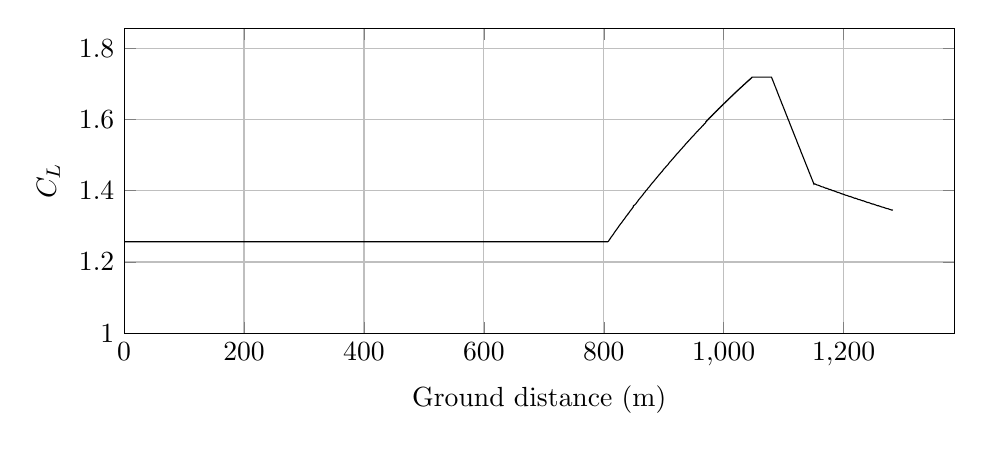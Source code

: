 %CL_vs_GroundDistance
\begin{tikzpicture}

\begin{axis}[
width=\textwidth,
height=0.45\textwidth,
scaled ticks=false, tick label style={/pgf/number format/fixed},
xmin=0.0,
xmax=1384.535,
xlabel={Ground distance (m)},
xmajorgrids,
ymin=1.0,
ymax=1.856,
ylabel={$C_L$ },
ymajorgrids,
legend style={at={(1.03,0.5)},anchor=west,draw=black,fill=white,legend cell align=left}
]

\addplot [
color=black,
solid
]
table[row sep=crcr]{
1.36E-8	1.257\\
3.027E-7	1.257\\
2.959E-6	1.257\\
1.539E-5	1.257\\
5.361E-5	1.257\\
1.622E-4	1.257\\
3.721E-4	1.257\\
6.84E-4	1.257\\
0.001	1.257\\
0.002	1.257\\
0.002	1.257\\
0.003	1.257\\
0.004	1.257\\
0.005	1.257\\
0.006	1.257\\
0.007	1.257\\
0.008	1.257\\
0.009	1.257\\
0.01	1.257\\
0.012	1.257\\
0.013	1.257\\
0.015	1.257\\
0.017	1.257\\
0.019	1.257\\
0.021	1.257\\
0.023	1.257\\
0.025	1.257\\
0.027	1.257\\
0.03	1.257\\
0.032	1.257\\
0.035	1.257\\
0.037	1.257\\
0.04	1.257\\
0.043	1.257\\
0.046	1.257\\
0.049	1.257\\
0.052	1.257\\
0.055	1.257\\
0.059	1.257\\
0.062	1.257\\
0.066	1.257\\
0.07	1.257\\
0.073	1.257\\
0.077	1.257\\
0.081	1.257\\
0.085	1.257\\
0.09	1.257\\
0.094	1.257\\
0.098	1.257\\
0.103	1.257\\
0.108	1.257\\
0.112	1.257\\
0.117	1.257\\
0.122	1.257\\
0.127	1.257\\
0.132	1.257\\
0.138	1.257\\
0.143	1.257\\
0.148	1.257\\
0.154	1.257\\
0.16	1.257\\
0.166	1.257\\
0.172	1.257\\
0.178	1.257\\
0.184	1.257\\
0.19	1.257\\
0.196	1.257\\
0.203	1.257\\
0.21	1.257\\
0.216	1.257\\
0.223	1.257\\
0.23	1.257\\
0.237	1.257\\
0.244	1.257\\
0.251	1.257\\
0.259	1.257\\
0.266	1.257\\
0.274	1.257\\
0.282	1.257\\
0.289	1.257\\
0.298	1.257\\
0.306	1.257\\
0.314	1.257\\
0.322	1.257\\
0.33	1.257\\
0.339	1.257\\
0.347	1.257\\
0.356	1.257\\
0.365	1.257\\
0.374	1.257\\
0.384	1.257\\
0.393	1.257\\
0.402	1.257\\
0.412	1.257\\
0.421	1.257\\
0.431	1.257\\
0.441	1.257\\
0.451	1.257\\
0.461	1.257\\
0.472	1.257\\
0.482	1.257\\
0.493	1.257\\
0.504	1.257\\
0.514	1.257\\
0.525	1.257\\
0.536	1.257\\
0.547	1.257\\
0.559	1.257\\
0.57	1.257\\
0.582	1.257\\
0.594	1.257\\
0.605	1.257\\
0.617	1.257\\
0.63	1.257\\
0.642	1.257\\
0.654	1.257\\
0.667	1.257\\
0.68	1.257\\
0.693	1.257\\
0.706	1.257\\
0.718	1.257\\
0.732	1.257\\
0.745	1.257\\
0.759	1.257\\
0.773	1.257\\
0.786	1.257\\
0.8	1.257\\
0.815	1.257\\
0.829	1.257\\
0.844	1.257\\
0.858	1.257\\
0.873	1.257\\
0.888	1.257\\
0.903	1.257\\
0.918	1.257\\
0.934	1.257\\
0.949	1.257\\
0.965	1.257\\
0.98	1.257\\
0.996	1.257\\
1.012	1.257\\
1.028	1.257\\
1.044	1.257\\
1.061	1.257\\
1.077	1.257\\
1.094	1.257\\
1.111	1.257\\
1.128	1.257\\
1.145	1.257\\
1.162	1.257\\
1.18	1.257\\
1.198	1.257\\
1.215	1.257\\
1.234	1.257\\
1.252	1.257\\
1.27	1.257\\
1.289	1.257\\
1.308	1.257\\
1.327	1.257\\
1.346	1.257\\
1.365	1.257\\
1.385	1.257\\
1.405	1.257\\
1.425	1.257\\
1.445	1.257\\
1.466	1.257\\
1.485	1.257\\
1.505	1.257\\
1.526	1.257\\
1.546	1.257\\
1.567	1.257\\
1.588	1.257\\
1.609	1.257\\
1.63	1.257\\
1.652	1.257\\
1.674	1.257\\
1.696	1.257\\
1.717	1.257\\
1.74	1.257\\
1.763	1.257\\
1.786	1.257\\
1.809	1.257\\
1.832	1.257\\
1.856	1.257\\
1.879	1.257\\
1.903	1.257\\
1.927	1.257\\
1.952	1.257\\
1.976	1.257\\
2.0	1.257\\
2.025	1.257\\
2.05	1.257\\
2.075	1.257\\
2.1	1.257\\
2.126	1.257\\
2.152	1.257\\
2.177	1.257\\
2.203	1.257\\
2.23	1.257\\
2.257	1.257\\
2.284	1.257\\
2.311	1.257\\
2.339	1.257\\
2.366	1.257\\
2.394	1.257\\
2.422	1.257\\
2.45	1.257\\
2.479	1.257\\
2.507	1.257\\
2.535	1.257\\
2.563	1.257\\
2.592	1.257\\
2.621	1.257\\
2.65	1.257\\
2.68	1.257\\
2.709	1.257\\
2.74	1.257\\
2.77	1.257\\
2.801	1.257\\
2.832	1.257\\
2.862	1.257\\
2.893	1.257\\
2.924	1.257\\
2.955	1.257\\
2.987	1.257\\
3.019	1.257\\
3.051	1.257\\
3.083	1.257\\
3.115	1.257\\
3.149	1.257\\
3.182	1.257\\
3.214	1.257\\
3.248	1.257\\
3.282	1.257\\
3.316	1.257\\
3.351	1.257\\
3.386	1.257\\
3.422	1.257\\
3.456	1.257\\
3.491	1.257\\
3.526	1.257\\
3.561	1.257\\
3.597	1.257\\
3.633	1.257\\
3.67	1.257\\
3.708	1.257\\
3.745	1.257\\
3.783	1.257\\
3.821	1.257\\
3.859	1.257\\
3.897	1.257\\
3.935	1.257\\
3.974	1.257\\
4.012	1.257\\
4.052	1.257\\
4.09	1.257\\
4.129	1.257\\
4.168	1.257\\
4.208	1.257\\
4.248	1.257\\
4.289	1.257\\
4.33	1.257\\
4.371	1.257\\
4.412	1.257\\
4.454	1.257\\
4.495	1.257\\
4.537	1.257\\
4.581	1.257\\
4.623	1.257\\
4.666	1.257\\
4.709	1.257\\
4.752	1.257\\
4.796	1.257\\
4.841	1.257\\
4.885	1.257\\
4.929	1.257\\
4.973	1.257\\
5.017	1.257\\
5.063	1.257\\
5.108	1.257\\
5.154	1.257\\
5.199	1.257\\
5.244	1.257\\
5.292	1.257\\
5.338	1.257\\
5.386	1.257\\
5.434	1.257\\
5.481	1.257\\
5.53	1.257\\
5.579	1.257\\
5.626	1.257\\
5.675	1.257\\
5.725	1.257\\
5.774	1.257\\
5.826	1.257\\
5.874	1.257\\
5.923	1.257\\
5.973	1.257\\
6.023	1.257\\
6.074	1.257\\
6.125	1.257\\
6.177	1.257\\
6.23	1.257\\
6.283	1.257\\
6.335	1.257\\
6.388	1.257\\
6.441	1.257\\
6.495	1.257\\
6.55	1.257\\
6.604	1.257\\
6.658	1.257\\
6.712	1.257\\
6.767	1.257\\
6.822	1.257\\
6.877	1.257\\
6.934	1.257\\
6.989	1.257\\
7.046	1.257\\
7.103	1.257\\
7.16	1.257\\
7.218	1.257\\
7.277	1.257\\
7.335	1.257\\
7.393	1.257\\
7.452	1.257\\
7.512	1.257\\
7.573	1.257\\
7.632	1.257\\
7.693	1.257\\
7.753	1.257\\
7.814	1.257\\
7.876	1.257\\
7.938	1.257\\
8.001	1.257\\
8.065	1.257\\
8.127	1.257\\
8.19	1.257\\
8.253	1.257\\
8.316	1.257\\
8.38	1.257\\
8.445	1.257\\
8.51	1.257\\
8.574	1.257\\
8.639	1.257\\
8.707	1.257\\
8.773	1.257\\
8.839	1.257\\
8.906	1.257\\
8.972	1.257\\
9.039	1.257\\
9.107	1.257\\
9.175	1.257\\
9.244	1.257\\
9.312	1.257\\
9.382	1.257\\
9.451	1.257\\
9.521	1.257\\
9.591	1.257\\
9.662	1.257\\
9.734	1.257\\
9.806	1.257\\
9.878	1.257\\
9.952	1.257\\
10.024	1.257\\
10.096	1.257\\
10.168	1.257\\
10.241	1.257\\
10.315	1.257\\
10.39	1.257\\
10.465	1.257\\
10.541	1.257\\
10.618	1.257\\
10.693	1.257\\
10.77	1.257\\
10.847	1.257\\
10.925	1.257\\
11.003	1.257\\
11.082	1.257\\
11.159	1.257\\
11.239	1.257\\
11.317	1.257\\
11.396	1.257\\
11.478	1.257\\
11.557	1.257\\
11.637	1.257\\
11.718	1.257\\
11.8	1.257\\
11.882	1.257\\
11.964	1.257\\
12.046	1.257\\
12.13	1.257\\
12.214	1.257\\
12.296	1.257\\
12.381	1.257\\
12.465	1.257\\
12.55	1.257\\
12.635	1.257\\
12.721	1.257\\
12.807	1.257\\
12.893	1.257\\
12.978	1.257\\
13.065	1.257\\
13.152	1.257\\
13.241	1.257\\
13.33	1.257\\
13.417	1.257\\
13.507	1.257\\
13.596	1.257\\
13.687	1.257\\
13.779	1.257\\
13.873	1.257\\
13.964	1.257\\
14.056	1.257\\
14.149	1.257\\
14.243	1.257\\
14.339	1.257\\
14.431	1.257\\
14.524	1.257\\
14.619	1.257\\
14.715	1.257\\
14.81	1.257\\
14.903	1.257\\
15.001	1.257\\
15.098	1.257\\
15.197	1.257\\
15.295	1.257\\
15.393	1.257\\
15.49	1.257\\
15.588	1.257\\
15.688	1.257\\
15.787	1.257\\
15.887	1.257\\
15.988	1.257\\
16.088	1.257\\
16.191	1.257\\
16.292	1.257\\
16.396	1.257\\
16.498	1.257\\
16.601	1.257\\
16.706	1.257\\
16.811	1.257\\
16.918	1.257\\
17.023	1.257\\
17.129	1.257\\
17.235	1.257\\
17.341	1.257\\
17.448	1.257\\
17.557	1.257\\
17.666	1.257\\
17.775	1.257\\
17.885	1.257\\
17.996	1.257\\
18.109	1.257\\
18.22	1.257\\
18.333	1.257\\
18.445	1.257\\
18.557	1.257\\
18.669	1.257\\
18.782	1.257\\
18.896	1.257\\
19.009	1.257\\
19.124	1.257\\
19.241	1.257\\
19.355	1.257\\
19.47	1.257\\
19.585	1.257\\
19.705	1.257\\
19.821	1.257\\
19.941	1.257\\
20.061	1.257\\
20.177	1.257\\
20.298	1.257\\
20.42	1.257\\
20.542	1.257\\
20.662	1.257\\
20.784	1.257\\
20.904	1.257\\
21.028	1.257\\
21.148	1.257\\
21.271	1.257\\
21.393	1.257\\
21.514	1.257\\
21.637	1.257\\
21.759	1.257\\
21.885	1.257\\
22.01	1.257\\
22.136	1.257\\
22.264	1.257\\
22.393	1.257\\
22.521	1.257\\
22.649	1.257\\
22.775	1.257\\
22.903	1.257\\
23.032	1.257\\
23.163	1.257\\
23.295	1.257\\
23.427	1.257\\
23.559	1.257\\
23.687	1.257\\
23.818	1.257\\
23.948	1.257\\
24.077	1.257\\
24.21	1.257\\
24.345	1.257\\
24.477	1.257\\
24.61	1.257\\
24.747	1.257\\
24.883	1.257\\
25.017	1.257\\
25.154	1.257\\
25.29	1.257\\
25.425	1.257\\
25.562	1.257\\
25.701	1.257\\
25.837	1.257\\
25.975	1.257\\
26.003	1.257\\
26.021	1.257\\
26.031	1.257\\
26.058	1.257\\
26.061	1.257\\
26.064	1.257\\
26.066	1.257\\
26.068	1.257\\
26.07	1.257\\
26.078	1.257\\
26.103	1.257\\
26.167	1.257\\
26.298	1.257\\
26.427	1.257\\
26.556	1.257\\
26.686	1.257\\
26.818	1.257\\
26.949	1.257\\
27.08	1.257\\
27.215	1.257\\
27.348	1.257\\
27.482	1.257\\
27.617	1.257\\
27.753	1.257\\
27.889	1.257\\
28.024	1.257\\
28.161	1.257\\
28.298	1.257\\
28.435	1.257\\
28.574	1.257\\
28.714	1.257\\
28.853	1.257\\
28.992	1.257\\
29.133	1.257\\
29.275	1.257\\
29.416	1.257\\
29.558	1.257\\
29.702	1.257\\
29.847	1.257\\
29.99	1.257\\
30.132	1.257\\
30.277	1.257\\
30.422	1.257\\
30.566	1.257\\
30.712	1.257\\
30.857	1.257\\
31.007	1.257\\
31.154	1.257\\
31.303	1.257\\
31.451	1.257\\
31.603	1.257\\
31.755	1.257\\
31.906	1.257\\
32.056	1.257\\
32.21	1.257\\
32.36	1.257\\
32.512	1.257\\
32.665	1.257\\
32.821	1.257\\
32.977	1.257\\
33.131	1.257\\
33.289	1.257\\
33.444	1.257\\
33.6	1.257\\
33.757	1.257\\
33.917	1.257\\
34.074	1.257\\
34.233	1.257\\
34.393	1.257\\
34.554	1.257\\
34.714	1.257\\
34.876	1.257\\
35.037	1.257\\
35.2	1.257\\
35.363	1.257\\
35.527	1.257\\
35.691	1.257\\
35.855	1.257\\
36.017	1.257\\
36.182	1.257\\
36.349	1.257\\
36.514	1.257\\
36.681	1.257\\
36.846	1.257\\
37.013	1.257\\
37.182	1.257\\
37.351	1.257\\
37.52	1.257\\
37.69	1.257\\
37.86	1.257\\
38.028	1.257\\
38.199	1.257\\
38.373	1.257\\
38.547	1.257\\
38.719	1.257\\
38.892	1.257\\
39.062	1.257\\
39.238	1.257\\
39.412	1.257\\
39.585	1.257\\
39.761	1.257\\
39.937	1.257\\
40.114	1.257\\
40.291	1.257\\
40.468	1.257\\
40.646	1.257\\
40.824	1.257\\
41.001	1.257\\
41.18	1.257\\
41.36	1.257\\
41.539	1.257\\
41.72	1.257\\
41.899	1.257\\
42.081	1.257\\
42.265	1.257\\
42.445	1.257\\
42.627	1.257\\
42.811	1.257\\
42.994	1.257\\
43.178	1.257\\
43.362	1.257\\
43.546	1.257\\
43.732	1.257\\
43.917	1.257\\
44.105	1.257\\
44.294	1.257\\
44.479	1.257\\
44.665	1.257\\
44.852	1.257\\
45.038	1.257\\
45.227	1.257\\
45.416	1.257\\
45.605	1.257\\
45.794	1.257\\
45.987	1.257\\
46.178	1.257\\
46.368	1.257\\
46.559	1.257\\
46.751	1.257\\
46.942	1.257\\
47.137	1.257\\
47.334	1.257\\
47.53	1.257\\
47.723	1.257\\
47.919	1.257\\
48.113	1.257\\
48.311	1.257\\
48.509	1.257\\
48.705	1.257\\
48.903	1.257\\
49.1	1.257\\
49.297	1.257\\
49.495	1.257\\
49.694	1.257\\
49.895	1.257\\
50.097	1.257\\
50.296	1.257\\
50.498	1.257\\
50.7	1.257\\
50.903	1.257\\
51.105	1.257\\
51.308	1.257\\
51.51	1.257\\
51.714	1.257\\
51.918	1.257\\
52.121	1.257\\
52.326	1.257\\
52.532	1.257\\
52.739	1.257\\
52.944	1.257\\
53.154	1.257\\
53.361	1.257\\
53.571	1.257\\
53.778	1.257\\
53.988	1.257\\
54.196	1.257\\
54.407	1.257\\
54.617	1.257\\
54.827	1.257\\
55.04	1.257\\
55.254	1.257\\
55.467	1.257\\
55.681	1.257\\
55.895	1.257\\
56.109	1.257\\
56.326	1.257\\
56.542	1.257\\
56.761	1.257\\
56.977	1.257\\
57.196	1.257\\
57.413	1.257\\
57.634	1.257\\
57.854	1.257\\
58.074	1.257\\
58.294	1.257\\
58.516	1.257\\
58.738	1.257\\
58.96	1.257\\
59.183	1.257\\
59.406	1.257\\
59.631	1.257\\
59.856	1.257\\
60.084	1.257\\
60.308	1.257\\
60.535	1.257\\
60.764	1.257\\
60.991	1.257\\
61.218	1.257\\
61.447	1.257\\
61.674	1.257\\
61.907	1.257\\
62.137	1.257\\
62.366	1.257\\
62.596	1.257\\
62.828	1.257\\
63.06	1.257\\
63.293	1.257\\
63.526	1.257\\
63.76	1.257\\
63.993	1.257\\
64.231	1.257\\
64.471	1.257\\
64.709	1.257\\
64.949	1.257\\
65.187	1.257\\
65.427	1.257\\
65.666	1.257\\
65.909	1.257\\
66.151	1.257\\
66.395	1.257\\
66.638	1.257\\
66.882	1.257\\
67.124	1.257\\
67.368	1.257\\
67.616	1.257\\
67.861	1.257\\
68.11	1.257\\
68.356	1.257\\
68.605	1.257\\
68.855	1.257\\
69.104	1.257\\
69.358	1.257\\
69.612	1.257\\
69.863	1.257\\
70.117	1.257\\
70.371	1.257\\
70.625	1.257\\
70.88	1.257\\
71.135	1.257\\
71.395	1.257\\
71.653	1.257\\
71.915	1.257\\
72.172	1.257\\
72.433	1.257\\
72.693	1.257\\
72.956	1.257\\
73.217	1.257\\
73.482	1.257\\
73.743	1.257\\
74.008	1.257\\
74.275	1.257\\
74.545	1.257\\
74.816	1.257\\
75.083	1.257\\
75.354	1.257\\
75.628	1.257\\
75.899	1.257\\
76.17	1.257\\
76.443	1.257\\
76.716	1.257\\
76.993	1.257\\
77.27	1.257\\
77.548	1.257\\
77.826	1.257\\
78.104	1.257\\
78.386	1.257\\
78.669	1.257\\
78.954	1.257\\
79.237	1.257\\
79.519	1.257\\
79.806	1.257\\
80.092	1.257\\
80.379	1.257\\
80.669	1.257\\
80.96	1.257\\
81.251	1.257\\
81.543	1.257\\
81.836	1.257\\
82.131	1.257\\
82.428	1.257\\
82.728	1.257\\
83.027	1.257\\
83.33	1.257\\
83.63	1.257\\
83.93	1.257\\
84.234	1.257\\
84.537	1.257\\
84.841	1.257\\
85.148	1.257\\
85.455	1.257\\
85.762	1.257\\
86.072	1.257\\
86.384	1.257\\
86.697	1.257\\
87.012	1.257\\
87.327	1.257\\
87.645	1.257\\
87.962	1.257\\
88.278	1.257\\
88.601	1.257\\
88.921	1.257\\
89.242	1.257\\
89.566	1.257\\
89.888	1.257\\
90.214	1.257\\
90.541	1.257\\
90.867	1.257\\
91.197	1.257\\
91.527	1.257\\
91.856	1.257\\
92.191	1.257\\
92.528	1.257\\
92.867	1.257\\
93.203	1.257\\
93.537	1.257\\
93.876	1.257\\
94.209	1.257\\
94.55	1.257\\
94.891	1.257\\
95.231	1.257\\
95.574	1.257\\
95.914	1.257\\
96.257	1.257\\
96.6	1.257\\
96.942	1.257\\
97.286	1.257\\
97.629	1.257\\
97.971	1.257\\
98.312	1.257\\
98.656	1.257\\
99.001	1.257\\
99.35	1.257\\
99.695	1.257\\
100.041	1.257\\
100.386	1.257\\
100.729	1.257\\
101.074	1.257\\
101.419	1.257\\
101.763	1.257\\
102.111	1.257\\
102.456	1.257\\
102.798	1.257\\
103.141	1.257\\
103.485	1.257\\
103.829	1.257\\
104.172	1.257\\
104.512	1.257\\
104.86	1.257\\
105.205	1.257\\
105.548	1.257\\
105.888	1.257\\
106.233	1.257\\
106.575	1.257\\
106.916	1.257\\
107.257	1.257\\
107.599	1.257\\
107.937	1.257\\
108.275	1.257\\
108.288	1.257\\
108.3	1.257\\
108.309	1.257\\
108.317	1.257\\
108.325	1.257\\
108.339	1.257\\
108.351	1.257\\
108.395	1.257\\
108.53	1.257\\
108.799	1.257\\
109.105	1.257\\
109.415	1.257\\
109.723	1.257\\
110.032	1.257\\
110.341	1.257\\
110.653	1.257\\
110.971	1.257\\
111.289	1.257\\
111.609	1.257\\
111.928	1.257\\
112.248	1.257\\
112.572	1.257\\
112.895	1.257\\
113.22	1.257\\
113.549	1.257\\
113.877	1.257\\
114.209	1.257\\
114.541	1.257\\
114.878	1.257\\
115.216	1.257\\
115.555	1.257\\
115.897	1.257\\
116.24	1.257\\
116.585	1.257\\
116.928	1.257\\
117.275	1.257\\
117.624	1.257\\
117.974	1.257\\
118.327	1.257\\
118.682	1.257\\
119.039	1.257\\
119.397	1.257\\
119.755	1.257\\
120.113	1.257\\
120.474	1.257\\
120.841	1.257\\
121.205	1.257\\
121.573	1.257\\
121.941	1.257\\
122.31	1.257\\
122.683	1.257\\
123.053	1.257\\
123.428	1.257\\
123.804	1.257\\
124.178	1.257\\
124.552	1.257\\
124.926	1.257\\
125.305	1.257\\
125.681	1.257\\
126.061	1.257\\
126.445	1.257\\
126.827	1.257\\
127.207	1.257\\
127.593	1.257\\
127.971	1.257\\
128.355	1.257\\
128.737	1.257\\
129.12	1.257\\
129.501	1.257\\
129.884	1.257\\
130.268	1.257\\
130.652	1.257\\
131.037	1.257\\
131.423	1.257\\
131.809	1.257\\
132.193	1.257\\
132.58	1.257\\
132.962	1.257\\
133.345	1.257\\
133.728	1.257\\
134.115	1.257\\
134.501	1.257\\
134.886	1.257\\
135.27	1.257\\
135.651	1.257\\
136.035	1.257\\
136.417	1.257\\
136.799	1.257\\
137.18	1.257\\
137.564	1.257\\
137.945	1.257\\
138.33	1.257\\
138.713	1.257\\
139.096	1.257\\
139.48	1.257\\
139.863	1.257\\
140.247	1.257\\
140.632	1.257\\
141.016	1.257\\
141.4	1.257\\
141.784	1.257\\
142.167	1.257\\
142.552	1.257\\
142.936	1.257\\
143.322	1.257\\
143.706	1.257\\
144.09	1.257\\
144.477	1.257\\
144.864	1.257\\
145.248	1.257\\
145.63	1.257\\
146.013	1.257\\
146.397	1.257\\
146.78	1.257\\
147.165	1.257\\
147.547	1.257\\
147.931	1.257\\
148.315	1.257\\
148.7	1.257\\
149.087	1.257\\
149.471	1.257\\
149.855	1.257\\
150.238	1.257\\
150.622	1.257\\
151.008	1.257\\
151.395	1.257\\
151.78	1.257\\
152.165	1.257\\
152.551	1.257\\
152.94	1.257\\
153.325	1.257\\
153.712	1.257\\
154.1	1.257\\
154.489	1.257\\
154.879	1.257\\
155.268	1.257\\
155.656	1.257\\
156.044	1.257\\
156.435	1.257\\
156.821	1.257\\
157.211	1.257\\
157.6	1.257\\
157.99	1.257\\
158.381	1.257\\
158.773	1.257\\
159.164	1.257\\
159.554	1.257\\
159.946	1.257\\
160.338	1.257\\
160.73	1.257\\
161.124	1.257\\
161.519	1.257\\
161.914	1.257\\
162.31	1.257\\
162.706	1.257\\
163.103	1.257\\
163.5	1.257\\
163.896	1.257\\
164.293	1.257\\
164.688	1.257\\
165.086	1.257\\
165.485	1.257\\
165.883	1.257\\
166.282	1.257\\
166.683	1.257\\
167.085	1.257\\
167.486	1.257\\
167.889	1.257\\
168.29	1.257\\
168.692	1.257\\
169.097	1.257\\
169.501	1.257\\
169.907	1.257\\
170.312	1.257\\
170.718	1.257\\
171.124	1.257\\
171.533	1.257\\
171.942	1.257\\
172.35	1.257\\
172.76	1.257\\
173.171	1.257\\
173.583	1.257\\
173.993	1.257\\
174.401	1.257\\
174.816	1.257\\
175.23	1.257\\
175.643	1.257\\
176.054	1.257\\
176.469	1.257\\
176.883	1.257\\
177.3	1.257\\
177.719	1.257\\
178.135	1.257\\
178.555	1.257\\
178.975	1.257\\
179.397	1.257\\
179.818	1.257\\
180.241	1.257\\
180.666	1.257\\
181.09	1.257\\
181.514	1.257\\
181.938	1.257\\
182.364	1.257\\
182.793	1.257\\
183.222	1.257\\
183.65	1.257\\
184.081	1.257\\
184.514	1.257\\
184.945	1.257\\
185.375	1.257\\
185.81	1.257\\
186.241	1.257\\
186.677	1.257\\
187.114	1.257\\
187.551	1.257\\
187.989	1.257\\
188.428	1.257\\
188.872	1.257\\
189.315	1.257\\
189.76	1.257\\
190.205	1.257\\
190.65	1.257\\
191.1	1.257\\
191.549	1.257\\
191.999	1.257\\
192.45	1.257\\
192.901	1.257\\
193.354	1.257\\
193.81	1.257\\
194.264	1.257\\
194.72	1.257\\
195.177	1.257\\
195.641	1.257\\
196.099	1.257\\
196.56	1.257\\
197.022	1.257\\
197.486	1.257\\
197.952	1.257\\
198.422	1.257\\
198.892	1.257\\
199.364	1.257\\
199.836	1.257\\
200.31	1.257\\
200.784	1.257\\
201.258	1.257\\
201.732	1.257\\
202.207	1.257\\
202.69	1.257\\
203.17	1.257\\
203.652	1.257\\
204.139	1.257\\
204.624	1.257\\
205.113	1.257\\
205.602	1.257\\
206.096	1.257\\
206.592	1.257\\
207.089	1.257\\
207.587	1.257\\
208.087	1.257\\
208.59	1.257\\
209.097	1.257\\
209.604	1.257\\
210.113	1.257\\
210.628	1.257\\
211.144	1.257\\
211.661	1.257\\
212.179	1.257\\
212.7	1.257\\
213.224	1.257\\
213.748	1.257\\
214.279	1.257\\
214.806	1.257\\
215.337	1.257\\
215.87	1.257\\
216.406	1.257\\
216.946	1.257\\
217.493	1.257\\
218.042	1.257\\
218.59	1.257\\
219.147	1.257\\
219.703	1.257\\
220.264	1.257\\
220.829	1.257\\
221.391	1.257\\
221.956	1.257\\
222.527	1.257\\
223.105	1.257\\
223.687	1.257\\
224.274	1.257\\
224.866	1.257\\
225.455	1.257\\
226.047	1.257\\
226.645	1.257\\
227.252	1.257\\
227.857	1.257\\
228.458	1.257\\
229.076	1.257\\
229.693	1.257\\
230.308	1.257\\
230.921	1.257\\
231.537	1.257\\
232.16	1.257\\
232.789	1.257\\
233.418	1.257\\
234.038	1.257\\
234.671	1.257\\
235.308	1.257\\
235.939	1.257\\
236.571	1.257\\
237.202	1.257\\
237.827	1.257\\
238.454	1.257\\
239.079	1.257\\
239.701	1.257\\
240.324	1.257\\
240.948	1.257\\
241.559	1.257\\
242.171	1.257\\
242.783	1.257\\
243.389	1.257\\
243.991	1.257\\
244.594	1.257\\
245.193	1.257\\
245.787	1.257\\
246.386	1.257\\
246.978	1.257\\
247.57	1.257\\
248.154	1.257\\
248.739	1.257\\
249.32	1.257\\
249.895	1.257\\
250.469	1.257\\
251.042	1.257\\
251.612	1.257\\
252.181	1.257\\
252.748	1.257\\
253.313	1.257\\
253.874	1.257\\
254.431	1.257\\
254.987	1.257\\
255.541	1.257\\
256.096	1.257\\
256.648	1.257\\
256.757	1.257\\
256.826	1.257\\
256.887	1.257\\
256.943	1.257\\
256.977	1.257\\
257.003	1.257\\
257.021	1.257\\
257.038	1.257\\
257.044	1.257\\
257.06	1.257\\
257.136	1.257\\
257.443	1.257\\
257.938	1.257\\
258.424	1.257\\
258.91	1.257\\
259.399	1.257\\
259.891	1.257\\
260.386	1.257\\
260.883	1.257\\
261.382	1.257\\
261.885	1.257\\
262.395	1.257\\
262.901	1.257\\
263.412	1.257\\
263.925	1.257\\
264.443	1.257\\
264.964	1.257\\
265.491	1.257\\
266.02	1.257\\
266.549	1.257\\
267.083	1.257\\
267.62	1.257\\
268.164	1.257\\
268.71	1.257\\
269.26	1.257\\
269.813	1.257\\
270.37	1.257\\
270.932	1.257\\
271.499	1.257\\
272.071	1.257\\
272.646	1.257\\
273.226	1.257\\
273.812	1.257\\
274.405	1.257\\
274.994	1.257\\
275.593	1.257\\
276.192	1.257\\
276.801	1.257\\
277.41	1.257\\
278.023	1.257\\
278.648	1.257\\
279.275	1.257\\
279.908	1.257\\
280.545	1.257\\
281.183	1.257\\
281.82	1.257\\
282.464	1.257\\
283.112	1.257\\
283.76	1.257\\
284.411	1.257\\
285.059	1.257\\
285.708	1.257\\
286.36	1.257\\
287.008	1.257\\
287.657	1.257\\
288.309	1.257\\
288.958	1.257\\
289.603	1.257\\
290.246	1.257\\
290.883	1.257\\
291.517	1.257\\
292.151	1.257\\
292.78	1.257\\
293.412	1.257\\
294.038	1.257\\
294.661	1.257\\
295.28	1.257\\
295.901	1.257\\
296.519	1.257\\
297.134	1.257\\
297.745	1.257\\
298.356	1.257\\
298.967	1.257\\
299.573	1.257\\
300.179	1.257\\
300.781	1.257\\
301.383	1.257\\
301.981	1.257\\
302.582	1.257\\
303.18	1.257\\
303.776	1.257\\
304.366	1.257\\
304.957	1.257\\
305.549	1.257\\
306.14	1.257\\
306.732	1.257\\
307.318	1.257\\
307.906	1.257\\
308.492	1.257\\
309.077	1.257\\
309.665	1.257\\
310.247	1.257\\
310.829	1.257\\
311.413	1.257\\
311.992	1.257\\
312.572	1.257\\
313.153	1.257\\
313.733	1.257\\
314.311	1.257\\
314.889	1.257\\
315.468	1.257\\
316.046	1.257\\
316.622	1.257\\
317.197	1.257\\
317.775	1.257\\
318.354	1.257\\
318.929	1.257\\
319.504	1.257\\
320.08	1.257\\
320.654	1.257\\
321.228	1.257\\
321.804	1.257\\
322.376	1.257\\
322.95	1.257\\
323.526	1.257\\
324.099	1.257\\
324.672	1.257\\
325.248	1.257\\
325.818	1.257\\
326.389	1.257\\
326.964	1.257\\
327.537	1.257\\
328.112	1.257\\
328.683	1.257\\
329.258	1.257\\
329.831	1.257\\
330.404	1.257\\
330.978	1.257\\
331.551	1.257\\
332.125	1.257\\
332.697	1.257\\
333.272	1.257\\
333.848	1.257\\
334.422	1.257\\
334.999	1.257\\
335.571	1.257\\
336.147	1.257\\
336.722	1.257\\
337.294	1.257\\
337.871	1.257\\
338.445	1.257\\
339.022	1.257\\
339.596	1.257\\
340.171	1.257\\
340.751	1.257\\
341.327	1.257\\
341.902	1.257\\
342.479	1.257\\
343.054	1.257\\
343.631	1.257\\
344.208	1.257\\
344.788	1.257\\
345.37	1.257\\
345.953	1.257\\
346.532	1.257\\
347.115	1.257\\
347.698	1.257\\
348.283	1.257\\
348.866	1.257\\
349.445	1.257\\
350.031	1.257\\
350.613	1.257\\
351.201	1.257\\
351.789	1.257\\
352.376	1.257\\
352.962	1.257\\
353.55	1.257\\
354.137	1.257\\
354.725	1.257\\
355.318	1.257\\
355.905	1.257\\
356.494	1.257\\
357.085	1.257\\
357.677	1.257\\
358.271	1.257\\
358.863	1.257\\
359.455	1.257\\
360.051	1.257\\
360.645	1.257\\
361.241	1.257\\
361.837	1.257\\
362.431	1.257\\
363.031	1.257\\
363.631	1.257\\
364.232	1.257\\
364.835	1.257\\
365.437	1.257\\
366.037	1.257\\
366.638	1.257\\
367.242	1.257\\
367.847	1.257\\
368.458	1.257\\
369.067	1.257\\
369.674	1.257\\
370.285	1.257\\
370.894	1.257\\
371.504	1.257\\
372.118	1.257\\
372.731	1.257\\
373.344	1.257\\
373.957	1.257\\
374.573	1.257\\
375.189	1.257\\
375.806	1.257\\
376.427	1.257\\
377.047	1.257\\
377.667	1.257\\
378.287	1.257\\
378.909	1.257\\
379.532	1.257\\
380.153	1.257\\
380.782	1.257\\
381.411	1.257\\
382.04	1.257\\
382.668	1.257\\
383.3	1.257\\
383.935	1.257\\
384.564	1.257\\
385.2	1.257\\
385.836	1.257\\
386.473	1.257\\
387.116	1.257\\
387.758	1.257\\
388.403	1.257\\
389.046	1.257\\
389.693	1.257\\
390.339	1.257\\
390.986	1.257\\
391.632	1.257\\
392.284	1.257\\
392.938	1.257\\
393.592	1.257\\
394.244	1.257\\
394.902	1.257\\
395.563	1.257\\
396.223	1.257\\
396.885	1.257\\
397.551	1.257\\
398.214	1.257\\
398.879	1.257\\
399.551	1.257\\
400.221	1.257\\
400.892	1.257\\
401.566	1.257\\
402.242	1.257\\
402.92	1.257\\
403.601	1.257\\
404.288	1.257\\
404.974	1.257\\
405.66	1.257\\
406.346	1.257\\
407.036	1.257\\
407.729	1.257\\
408.426	1.257\\
409.124	1.257\\
409.826	1.257\\
410.525	1.257\\
411.231	1.257\\
411.937	1.257\\
412.645	1.257\\
413.358	1.257\\
414.072	1.257\\
414.789	1.257\\
415.51	1.257\\
416.239	1.257\\
416.967	1.257\\
417.696	1.257\\
418.428	1.257\\
419.167	1.257\\
419.904	1.257\\
420.653	1.257\\
421.398	1.257\\
422.146	1.257\\
422.901	1.257\\
423.659	1.257\\
424.417	1.257\\
425.181	1.257\\
425.951	1.257\\
426.724	1.257\\
427.499	1.257\\
428.276	1.257\\
429.056	1.257\\
429.848	1.257\\
430.647	1.257\\
431.448	1.257\\
432.252	1.257\\
433.059	1.257\\
433.874	1.257\\
434.697	1.257\\
435.522	1.257\\
436.363	1.257\\
437.204	1.257\\
438.049	1.257\\
438.901	1.257\\
439.76	1.257\\
440.629	1.257\\
441.501	1.257\\
442.393	1.257\\
443.286	1.257\\
444.193	1.257\\
445.106	1.257\\
446.032	1.257\\
446.969	1.257\\
447.916	1.257\\
448.874	1.257\\
449.84	1.257\\
450.826	1.257\\
451.817	1.257\\
452.815	1.257\\
453.814	1.257\\
454.824	1.257\\
455.844	1.257\\
456.858	1.257\\
457.864	1.257\\
458.87	1.257\\
459.872	1.257\\
460.861	1.257\\
461.842	1.257\\
462.813	1.257\\
463.774	1.257\\
464.723	1.257\\
465.656	1.257\\
466.584	1.257\\
467.499	1.257\\
468.407	1.257\\
469.312	1.257\\
470.205	1.257\\
471.089	1.257\\
471.967	1.257\\
472.835	1.257\\
473.697	1.257\\
474.554	1.257\\
475.403	1.257\\
476.251	1.257\\
477.092	1.257\\
477.929	1.257\\
478.761	1.257\\
479.585	1.257\\
480.405	1.257\\
481.223	1.257\\
482.033	1.257\\
482.841	1.257\\
483.642	1.257\\
484.439	1.257\\
485.233	1.257\\
486.025	1.257\\
486.812	1.257\\
487.598	1.257\\
488.378	1.257\\
489.157	1.257\\
489.931	1.257\\
490.706	1.257\\
491.475	1.257\\
492.239	1.257\\
492.392	1.257\\
492.402	1.257\\
492.411	1.257\\
492.462	1.257\\
492.682	1.257\\
493.32	1.257\\
494.071	1.257\\
494.828	1.257\\
495.585	1.257\\
496.348	1.257\\
497.113	1.257\\
497.888	1.257\\
498.666	1.257\\
499.446	1.257\\
500.233	1.257\\
501.022	1.257\\
501.816	1.257\\
502.616	1.257\\
503.419	1.257\\
504.233	1.257\\
505.049	1.257\\
505.869	1.257\\
506.695	1.257\\
507.532	1.257\\
508.371	1.257\\
509.221	1.257\\
510.077	1.257\\
510.94	1.257\\
511.812	1.257\\
512.688	1.257\\
513.573	1.257\\
514.468	1.257\\
515.375	1.257\\
516.284	1.257\\
517.206	1.257\\
518.136	1.257\\
519.074	1.257\\
520.024	1.257\\
520.983	1.257\\
521.957	1.257\\
522.939	1.257\\
523.929	1.257\\
524.936	1.257\\
525.946	1.257\\
526.968	1.257\\
528.001	1.257\\
529.037	1.257\\
530.076	1.257\\
531.123	1.257\\
532.17	1.257\\
533.216	1.257\\
534.264	1.257\\
535.302	1.257\\
536.338	1.257\\
537.372	1.257\\
538.398	1.257\\
539.416	1.257\\
540.426	1.257\\
541.437	1.257\\
542.435	1.257\\
543.426	1.257\\
544.412	1.257\\
545.384	1.257\\
546.356	1.257\\
547.321	1.257\\
548.28	1.257\\
549.235	1.257\\
550.185	1.257\\
551.129	1.257\\
552.063	1.257\\
552.994	1.257\\
553.925	1.257\\
554.849	1.257\\
555.768	1.257\\
556.683	1.257\\
557.596	1.257\\
558.51	1.257\\
559.415	1.257\\
560.319	1.257\\
561.221	1.257\\
562.126	1.257\\
563.023	1.257\\
563.914	1.257\\
564.803	1.257\\
565.691	1.257\\
566.572	1.257\\
567.456	1.257\\
568.34	1.257\\
569.217	1.257\\
570.097	1.257\\
570.973	1.257\\
571.85	1.257\\
572.721	1.257\\
573.592	1.257\\
574.464	1.257\\
575.336	1.257\\
576.201	1.257\\
577.068	1.257\\
577.937	1.257\\
578.802	1.257\\
579.666	1.257\\
580.528	1.257\\
581.39	1.257\\
582.252	1.257\\
583.111	1.257\\
583.972	1.257\\
584.83	1.257\\
585.688	1.257\\
586.544	1.257\\
587.401	1.257\\
588.258	1.257\\
589.113	1.257\\
589.97	1.257\\
590.822	1.257\\
591.679	1.257\\
592.532	1.257\\
593.383	1.257\\
594.236	1.257\\
595.091	1.257\\
595.948	1.257\\
596.801	1.257\\
597.655	1.257\\
598.506	1.257\\
599.357	1.257\\
600.205	1.257\\
601.054	1.257\\
601.902	1.257\\
602.753	1.257\\
603.604	1.257\\
604.456	1.257\\
605.304	1.257\\
606.149	1.257\\
606.998	1.257\\
607.852	1.257\\
608.706	1.257\\
609.554	1.257\\
610.406	1.257\\
611.255	1.257\\
612.104	1.257\\
612.959	1.257\\
613.812	1.257\\
614.662	1.257\\
615.516	1.257\\
616.368	1.257\\
617.22	1.257\\
618.072	1.257\\
618.923	1.257\\
619.774	1.257\\
620.629	1.257\\
621.483	1.257\\
622.337	1.257\\
623.194	1.257\\
624.049	1.257\\
624.906	1.257\\
625.761	1.257\\
626.621	1.257\\
627.479	1.257\\
628.34	1.257\\
629.202	1.257\\
630.062	1.257\\
630.922	1.257\\
631.781	1.257\\
632.643	1.257\\
633.506	1.257\\
634.367	1.257\\
635.23	1.257\\
636.093	1.257\\
636.96	1.257\\
637.827	1.257\\
638.69	1.257\\
639.557	1.257\\
640.424	1.257\\
641.298	1.257\\
642.166	1.257\\
643.036	1.257\\
643.908	1.257\\
644.777	1.257\\
645.652	1.257\\
646.526	1.257\\
647.404	1.257\\
648.28	1.257\\
649.156	1.257\\
650.031	1.257\\
650.907	1.257\\
651.789	1.257\\
652.67	1.257\\
653.552	1.257\\
654.438	1.257\\
655.321	1.257\\
656.206	1.257\\
657.095	1.257\\
657.98	1.257\\
658.871	1.257\\
659.762	1.257\\
660.656	1.257\\
661.546	1.257\\
662.438	1.257\\
663.336	1.257\\
664.229	1.257\\
665.127	1.257\\
666.024	1.257\\
666.922	1.257\\
667.822	1.257\\
668.723	1.257\\
669.627	1.257\\
670.532	1.257\\
671.436	1.257\\
672.34	1.257\\
673.25	1.257\\
674.161	1.257\\
675.075	1.257\\
675.989	1.257\\
676.906	1.257\\
677.822	1.257\\
678.741	1.257\\
679.659	1.257\\
680.579	1.257\\
681.503	1.257\\
682.425	1.257\\
683.35	1.257\\
684.278	1.257\\
685.205	1.257\\
686.135	1.257\\
687.065	1.257\\
688.0	1.257\\
688.937	1.257\\
689.875	1.257\\
690.815	1.257\\
691.763	1.257\\
692.703	1.257\\
693.649	1.257\\
694.596	1.257\\
695.546	1.257\\
696.494	1.257\\
697.445	1.257\\
698.404	1.257\\
699.36	1.257\\
700.318	1.257\\
701.277	1.257\\
702.24	1.257\\
703.204	1.257\\
704.18	1.257\\
705.154	1.257\\
706.123	1.257\\
707.101	1.257\\
708.086	1.257\\
709.07	1.257\\
710.05	1.257\\
711.041	1.257\\
712.034	1.257\\
713.026	1.257\\
714.022	1.257\\
715.021	1.257\\
716.018	1.257\\
717.019	1.257\\
718.021	1.257\\
719.026	1.257\\
720.036	1.257\\
721.055	1.257\\
722.071	1.257\\
723.094	1.257\\
724.112	1.257\\
725.141	1.257\\
726.172	1.257\\
727.205	1.257\\
728.243	1.257\\
729.281	1.257\\
730.326	1.257\\
731.376	1.257\\
732.429	1.257\\
733.485	1.257\\
734.536	1.257\\
735.607	1.257\\
736.676	1.257\\
737.747	1.257\\
738.823	1.257\\
739.907	1.257\\
740.992	1.257\\
742.081	1.257\\
743.172	1.257\\
744.268	1.257\\
745.367	1.257\\
746.479	1.257\\
747.591	1.257\\
748.714	1.257\\
749.84	1.257\\
750.976	1.257\\
752.112	1.257\\
753.253	1.257\\
754.403	1.257\\
755.559	1.257\\
756.729	1.257\\
757.899	1.257\\
759.076	1.257\\
760.257	1.257\\
761.451	1.257\\
762.655	1.257\\
763.868	1.257\\
765.089	1.257\\
766.322	1.257\\
767.56	1.257\\
768.813	1.257\\
770.08	1.257\\
771.352	1.257\\
772.634	1.257\\
773.93	1.257\\
775.24	1.257\\
776.567	1.257\\
777.905	1.257\\
779.274	1.257\\
780.648	1.257\\
782.041	1.257\\
783.452	1.257\\
784.894	1.257\\
786.351	1.257\\
787.836	1.257\\
789.349	1.257\\
790.895	1.257\\
792.466	1.257\\
794.049	1.257\\
795.646	1.257\\
797.256	1.257\\
798.859	1.257\\
800.441	1.257\\
801.999	1.257\\
803.53	1.257\\
805.039	1.257\\
805.686	1.257\\
806.529	1.257\\
807.993	1.259\\
809.431	1.263\\
810.848	1.266\\
812.247	1.27\\
813.627	1.273\\
814.989	1.276\\
816.337	1.279\\
817.669	1.283\\
818.986	1.286\\
820.291	1.289\\
821.58	1.292\\
822.858	1.295\\
824.127	1.298\\
825.387	1.301\\
826.632	1.304\\
827.873	1.307\\
829.105	1.309\\
830.324	1.312\\
831.543	1.315\\
832.748	1.318\\
833.946	1.32\\
835.141	1.323\\
836.325	1.326\\
837.505	1.329\\
838.68	1.331\\
839.847	1.334\\
841.006	1.336\\
842.165	1.339\\
843.318	1.342\\
844.468	1.344\\
845.602	1.347\\
846.737	1.349\\
847.863	1.352\\
848.99	1.354\\
849.213	1.357\\
849.388	1.357\\
849.497	1.358\\
849.567	1.358\\
849.619	1.358\\
849.665	1.358\\
849.705	1.358\\
849.729	1.358\\
849.744	1.358\\
849.765	1.358\\
849.879	1.358\\
850.265	1.359\\
851.326	1.36\\
852.475	1.362\\
853.631	1.364\\
854.79	1.367\\
855.962	1.369\\
857.14	1.372\\
858.323	1.375\\
859.515	1.377\\
860.716	1.38\\
861.927	1.382\\
863.146	1.385\\
864.372	1.387\\
865.604	1.39\\
866.841	1.393\\
868.091	1.395\\
869.357	1.398\\
870.631	1.401\\
871.911	1.403\\
873.206	1.406\\
874.515	1.409\\
875.832	1.411\\
877.164	1.414\\
878.512	1.417\\
879.874	1.42\\
881.251	1.423\\
882.637	1.425\\
884.044	1.428\\
885.457	1.431\\
886.903	1.434\\
888.367	1.437\\
889.853	1.44\\
891.351	1.443\\
892.866	1.446\\
894.411	1.449\\
895.983	1.452\\
897.569	1.455\\
899.161	1.459\\
900.769	1.462\\
902.386	1.465\\
904.006	1.468\\
905.632	1.471\\
907.243	1.474\\
908.853	1.478\\
910.446	1.481\\
912.039	1.484\\
913.612	1.487\\
915.173	1.49\\
916.705	1.493\\
918.223	1.496\\
919.728	1.499\\
921.225	1.502\\
922.706	1.505\\
924.17	1.507\\
925.629	1.51\\
927.071	1.513\\
928.502	1.516\\
929.927	1.518\\
931.345	1.521\\
932.748	1.524\\
934.147	1.526\\
935.536	1.529\\
936.913	1.532\\
938.283	1.534\\
939.649	1.537\\
941.013	1.539\\
942.367	1.542\\
943.715	1.544\\
945.064	1.547\\
946.399	1.549\\
947.731	1.552\\
949.066	1.554\\
950.392	1.556\\
951.704	1.559\\
953.018	1.561\\
954.331	1.564\\
955.639	1.566\\
956.945	1.568\\
958.247	1.571\\
959.546	1.573\\
960.839	1.575\\
962.132	1.577\\
963.421	1.58\\
964.709	1.582\\
965.997	1.584\\
967.278	1.587\\
968.558	1.589\\
969.831	1.591\\
970.058	1.593\\
970.267	1.594\\
970.474	1.594\\
970.693	1.594\\
970.911	1.595\\
971.137	1.595\\
971.364	1.595\\
971.568	1.596\\
971.78	1.596\\
972.002	1.597\\
972.23	1.597\\
972.452	1.597\\
972.669	1.598\\
972.893	1.598\\
973.121	1.599\\
973.349	1.599\\
973.575	1.599\\
973.804	1.6\\
974.025	1.6\\
974.252	1.6\\
974.481	1.601\\
974.709	1.601\\
974.929	1.602\\
975.149	1.602\\
975.371	1.602\\
975.593	1.603\\
975.817	1.603\\
976.046	1.604\\
976.275	1.604\\
976.505	1.604\\
976.735	1.605\\
976.957	1.605\\
977.186	1.606\\
977.413	1.606\\
977.643	1.606\\
977.873	1.607\\
978.103	1.607\\
978.328	1.607\\
978.558	1.608\\
978.789	1.608\\
979.015	1.609\\
979.245	1.609\\
979.477	1.609\\
979.707	1.61\\
979.93	1.61\\
980.161	1.611\\
980.391	1.611\\
980.608	1.611\\
980.829	1.612\\
981.059	1.612\\
981.284	1.613\\
981.493	1.613\\
981.725	1.613\\
981.957	1.614\\
982.189	1.614\\
982.42	1.614\\
982.64	1.615\\
982.869	1.615\\
983.093	1.616\\
983.325	1.616\\
983.558	1.616\\
983.79	1.617\\
984.023	1.617\\
984.244	1.618\\
984.471	1.618\\
984.703	1.618\\
984.932	1.619\\
985.165	1.619\\
985.391	1.619\\
985.621	1.62\\
985.838	1.62\\
986.066	1.621\\
986.3	1.621\\
986.53	1.621\\
986.764	1.622\\
986.998	1.622\\
987.232	1.623\\
987.465	1.623\\
987.698	1.623\\
987.925	1.624\\
988.155	1.624\\
988.372	1.625\\
988.605	1.625\\
988.839	1.625\\
989.066	1.626\\
989.3	1.626\\
989.532	1.626\\
989.765	1.627\\
990.0	1.627\\
990.234	1.628\\
990.468	1.628\\
990.703	1.628\\
990.94	1.629\\
991.176	1.629\\
991.412	1.63\\
991.649	1.63\\
991.882	1.63\\
992.114	1.631\\
992.351	1.631\\
992.587	1.632\\
992.823	1.632\\
993.056	1.632\\
993.274	1.633\\
993.51	1.633\\
993.74	1.633\\
993.976	1.634\\
994.211	1.634\\
994.446	1.635\\
994.672	1.635\\
994.896	1.635\\
995.129	1.636\\
995.362	1.636\\
995.593	1.637\\
995.831	1.637\\
996.07	1.637\\
996.309	1.638\\
996.54	1.638\\
996.779	1.639\\
997.014	1.639\\
997.245	1.639\\
997.475	1.64\\
997.714	1.64\\
997.955	1.64\\
998.196	1.641\\
998.436	1.641\\
998.676	1.642\\
998.909	1.642\\
999.137	1.642\\
999.376	1.643\\
999.602	1.643\\
999.844	1.644\\
1000.087	1.644\\
1000.323	1.644\\
1000.565	1.645\\
1000.805	1.645\\
1001.043	1.646\\
1001.286	1.646\\
1001.528	1.646\\
1001.765	1.647\\
1001.998	1.647\\
1002.23	1.647\\
1002.457	1.648\\
1002.681	1.648\\
1002.921	1.649\\
1003.158	1.649\\
1003.392	1.649\\
1003.635	1.65\\
1003.879	1.65\\
1004.118	1.651\\
1004.35	1.651\\
1004.579	1.651\\
1004.808	1.652\\
1005.035	1.652\\
1005.263	1.652\\
1005.507	1.653\\
1005.736	1.653\\
1005.979	1.654\\
1006.223	1.654\\
1006.469	1.654\\
1006.705	1.655\\
1006.937	1.655\\
1007.181	1.656\\
1007.418	1.656\\
1007.665	1.656\\
1007.912	1.657\\
1008.145	1.657\\
1008.374	1.658\\
1008.619	1.658\\
1008.864	1.658\\
1009.113	1.659\\
1009.355	1.659\\
1009.596	1.659\\
1009.826	1.66\\
1010.069	1.66\\
1010.304	1.661\\
1010.552	1.661\\
1010.798	1.661\\
1011.047	1.662\\
1011.292	1.662\\
1011.542	1.663\\
1011.792	1.663\\
1012.041	1.663\\
1012.291	1.664\\
1012.542	1.664\\
1012.791	1.665\\
1013.036	1.665\\
1013.288	1.665\\
1013.533	1.666\\
1013.779	1.666\\
1014.03	1.667\\
1014.28	1.667\\
1014.534	1.667\\
1014.786	1.668\\
1015.032	1.668\\
1015.285	1.669\\
1015.514	1.669\\
1015.735	1.669\\
1015.976	1.67\\
1016.23	1.67\\
1016.483	1.671\\
1016.736	1.671\\
1016.991	1.671\\
1017.246	1.672\\
1017.487	1.672\\
1017.737	1.673\\
1017.983	1.673\\
1018.234	1.673\\
1018.487	1.674\\
1018.734	1.674\\
1018.981	1.675\\
1019.234	1.675\\
1019.489	1.675\\
1019.744	1.676\\
1019.993	1.676\\
1020.248	1.677\\
1020.507	1.677\\
1020.762	1.677\\
1021.017	1.678\\
1021.268	1.678\\
1021.527	1.679\\
1021.785	1.679\\
1022.024	1.679\\
1022.285	1.68\\
1022.543	1.68\\
1022.795	1.681\\
1023.054	1.681\\
1023.312	1.681\\
1023.565	1.682\\
1023.821	1.682\\
1024.07	1.683\\
1024.309	1.683\\
1024.564	1.683\\
1024.817	1.684\\
1025.062	1.684\\
1025.321	1.685\\
1025.582	1.685\\
1025.841	1.685\\
1026.099	1.686\\
1026.36	1.686\\
1026.62	1.687\\
1026.871	1.687\\
1027.133	1.687\\
1027.392	1.688\\
1027.646	1.688\\
1027.914	1.689\\
1028.17	1.689\\
1028.434	1.689\\
1028.686	1.69\\
1028.949	1.69\\
1029.21	1.691\\
1029.466	1.691\\
1029.726	1.691\\
1029.99	1.692\\
1030.257	1.692\\
1030.514	1.693\\
1030.77	1.693\\
1031.039	1.693\\
1031.307	1.694\\
1031.575	1.694\\
1031.845	1.695\\
1032.111	1.695\\
1032.376	1.696\\
1032.636	1.696\\
1032.889	1.696\\
1033.16	1.697\\
1033.428	1.697\\
1033.695	1.698\\
1033.96	1.698\\
1034.232	1.698\\
1034.494	1.699\\
1034.756	1.699\\
1035.029	1.7\\
1035.299	1.7\\
1035.572	1.7\\
1035.839	1.701\\
1036.113	1.701\\
1036.388	1.702\\
1036.66	1.702\\
1036.922	1.703\\
1037.192	1.703\\
1037.46	1.703\\
1037.728	1.704\\
1038.004	1.704\\
1038.284	1.705\\
1038.545	1.705\\
1038.813	1.705\\
1039.087	1.706\\
1039.367	1.706\\
1039.645	1.707\\
1039.925	1.707\\
1040.188	1.708\\
1040.462	1.708\\
1040.741	1.708\\
1041.016	1.709\\
1041.296	1.709\\
1041.565	1.71\\
1041.843	1.71\\
1042.118	1.71\\
1042.395	1.711\\
1042.681	1.711\\
1042.964	1.712\\
1043.238	1.712\\
1043.52	1.713\\
1043.805	1.713\\
1044.082	1.713\\
1044.364	1.714\\
1044.645	1.714\\
1044.923	1.715\\
1045.2	1.715\\
1045.475	1.716\\
1045.752	1.716\\
1046.028	1.716\\
1046.308	1.717\\
1046.588	1.717\\
1046.873	1.718\\
1047.156	1.718\\
1047.439	1.719\\
1047.726	1.719\\
1047.992	1.719\\
1048.276	1.719\\
1048.56	1.719\\
1048.856	1.719\\
1049.131	1.719\\
1049.423	1.719\\
1049.715	1.719\\
1049.996	1.719\\
1050.284	1.719\\
1050.577	1.719\\
1050.871	1.719\\
1051.163	1.719\\
1051.454	1.719\\
1051.727	1.719\\
1052.014	1.719\\
1052.302	1.719\\
1052.591	1.719\\
1052.886	1.719\\
1053.181	1.719\\
1053.468	1.719\\
1053.758	1.719\\
1054.054	1.719\\
1054.351	1.719\\
1054.653	1.719\\
1054.948	1.719\\
1055.24	1.719\\
1055.544	1.719\\
1055.84	1.719\\
1056.119	1.719\\
1056.408	1.719\\
1056.694	1.719\\
1056.997	1.719\\
1057.294	1.719\\
1057.601	1.719\\
1057.908	1.719\\
1058.201	1.719\\
1058.492	1.719\\
1058.796	1.719\\
1059.075	1.719\\
1059.358	1.719\\
1059.656	1.719\\
1059.963	1.719\\
1060.272	1.719\\
1060.572	1.719\\
1060.877	1.719\\
1061.169	1.719\\
1061.467	1.719\\
1061.772	1.719\\
1062.063	1.719\\
1062.356	1.719\\
1062.662	1.719\\
1062.962	1.719\\
1063.262	1.719\\
1063.572	1.719\\
1063.878	1.719\\
1064.186	1.719\\
1064.494	1.719\\
1064.789	1.719\\
1065.083	1.719\\
1065.364	1.719\\
1065.669	1.719\\
1065.978	1.719\\
1066.282	1.719\\
1066.576	1.719\\
1066.887	1.719\\
1067.187	1.719\\
1067.497	1.719\\
1067.799	1.719\\
1068.121	1.719\\
1068.431	1.719\\
1068.725	1.719\\
1069.024	1.719\\
1069.334	1.719\\
1069.652	1.719\\
1069.962	1.719\\
1070.272	1.719\\
1070.577	1.719\\
1070.908	1.719\\
1071.215	1.719\\
1071.533	1.719\\
1071.829	1.719\\
1072.15	1.719\\
1072.467	1.719\\
1072.769	1.719\\
1073.09	1.719\\
1073.415	1.719\\
1073.735	1.719\\
1074.041	1.719\\
1074.35	1.719\\
1074.645	1.719\\
1074.955	1.719\\
1075.279	1.719\\
1075.576	1.719\\
1075.885	1.719\\
1076.208	1.719\\
1076.528	1.719\\
1076.836	1.719\\
1077.134	1.719\\
1077.442	1.719\\
1077.77	1.719\\
1078.098	1.719\\
1078.423	1.719\\
1078.74	1.719\\
1079.043	1.719\\
1079.333	1.719\\
1079.373	1.719\\
1079.643	1.719\\
1079.965	1.717\\
1080.283	1.716\\
1080.611	1.715\\
1080.923	1.713\\
1081.234	1.712\\
1081.571	1.711\\
1081.885	1.709\\
1082.211	1.708\\
1082.539	1.706\\
1082.872	1.705\\
1083.209	1.704\\
1083.546	1.702\\
1083.875	1.701\\
1084.205	1.699\\
1084.535	1.698\\
1084.846	1.696\\
1085.152	1.695\\
1085.485	1.694\\
1085.823	1.692\\
1086.152	1.691\\
1086.473	1.69\\
1086.81	1.688\\
1087.139	1.687\\
1087.476	1.685\\
1087.795	1.684\\
1088.127	1.683\\
1088.469	1.681\\
1088.797	1.68\\
1089.139	1.678\\
1089.464	1.677\\
1089.806	1.675\\
1090.118	1.674\\
1090.449	1.673\\
1090.786	1.671\\
1091.117	1.67\\
1091.464	1.668\\
1091.795	1.667\\
1092.135	1.665\\
1092.473	1.664\\
1092.81	1.663\\
1093.136	1.661\\
1093.491	1.66\\
1093.832	1.658\\
1094.159	1.657\\
1094.498	1.655\\
1094.831	1.654\\
1095.166	1.653\\
1095.495	1.651\\
1095.836	1.65\\
1096.168	1.648\\
1096.49	1.647\\
1096.827	1.645\\
1097.162	1.644\\
1097.495	1.643\\
1097.836	1.641\\
1098.185	1.64\\
1098.529	1.638\\
1098.869	1.637\\
1099.228	1.635\\
1099.579	1.634\\
1099.934	1.632\\
1100.266	1.631\\
1100.603	1.629\\
1100.926	1.628\\
1101.271	1.627\\
1101.621	1.625\\
1101.961	1.624\\
1102.301	1.622\\
1102.648	1.621\\
1102.988	1.619\\
1103.343	1.618\\
1103.686	1.616\\
1104.039	1.615\\
1104.385	1.613\\
1104.723	1.612\\
1105.063	1.61\\
1105.404	1.609\\
1105.749	1.608\\
1106.099	1.606\\
1106.445	1.605\\
1106.796	1.603\\
1107.157	1.602\\
1107.524	1.6\\
1107.876	1.598\\
1108.227	1.597\\
1108.577	1.596\\
1108.926	1.594\\
1109.286	1.593\\
1109.641	1.591\\
1109.997	1.589\\
1110.343	1.588\\
1110.703	1.587\\
1111.058	1.585\\
1111.407	1.583\\
1111.753	1.582\\
1112.111	1.581\\
1112.462	1.579\\
1112.813	1.578\\
1113.162	1.576\\
1113.523	1.575\\
1113.863	1.573\\
1114.21	1.572\\
1114.556	1.57\\
1114.914	1.569\\
1115.257	1.567\\
1115.604	1.566\\
1115.945	1.564\\
1116.294	1.563\\
1116.644	1.561\\
1116.996	1.56\\
1117.36	1.558\\
1117.714	1.557\\
1118.069	1.555\\
1118.417	1.554\\
1118.779	1.552\\
1119.137	1.551\\
1119.498	1.549\\
1119.852	1.548\\
1120.216	1.546\\
1120.575	1.545\\
1120.941	1.543\\
1121.295	1.542\\
1121.657	1.54\\
1122.005	1.539\\
1122.374	1.537\\
1122.741	1.535\\
1123.107	1.534\\
1123.466	1.532\\
1123.823	1.531\\
1124.185	1.529\\
1124.554	1.528\\
1124.917	1.526\\
1125.276	1.525\\
1125.616	1.523\\
1125.97	1.522\\
1126.339	1.52\\
1126.691	1.519\\
1127.063	1.517\\
1127.423	1.516\\
1127.793	1.514\\
1128.158	1.513\\
1128.516	1.511\\
1128.875	1.509\\
1129.241	1.508\\
1129.603	1.506\\
1129.967	1.505\\
1130.333	1.503\\
1130.697	1.502\\
1131.063	1.5\\
1131.434	1.499\\
1131.801	1.497\\
1132.16	1.496\\
1132.521	1.494\\
1132.874	1.493\\
1133.237	1.491\\
1133.607	1.49\\
1133.98	1.488\\
1134.348	1.486\\
1134.719	1.485\\
1135.087	1.483\\
1135.451	1.482\\
1135.827	1.48\\
1136.195	1.479\\
1136.559	1.477\\
1136.929	1.475\\
1137.301	1.474\\
1137.659	1.472\\
1138.028	1.471\\
1138.392	1.469\\
1138.761	1.468\\
1139.127	1.466\\
1139.497	1.465\\
1139.863	1.463\\
1140.22	1.462\\
1140.573	1.46\\
1140.943	1.459\\
1141.315	1.457\\
1141.683	1.455\\
1142.051	1.454\\
1142.426	1.452\\
1142.793	1.451\\
1143.169	1.449\\
1143.55	1.448\\
1143.926	1.446\\
1144.295	1.444\\
1144.673	1.443\\
1145.049	1.441\\
1145.422	1.44\\
1145.807	1.438\\
1146.181	1.436\\
1146.552	1.435\\
1146.915	1.433\\
1147.296	1.432\\
1147.667	1.43\\
1148.044	1.429\\
1148.412	1.427\\
1148.779	1.426\\
1149.152	1.424\\
1149.527	1.422\\
1149.889	1.421\\
1150.267	1.419\\
1150.644	1.42\\
1151.027	1.419\\
1151.554	1.419\\
1152.37	1.419\\
1153.482	1.418\\
1154.722	1.417\\
1155.989	1.416\\
1157.214	1.416\\
1158.514	1.415\\
1159.827	1.414\\
1161.108	1.413\\
1162.432	1.412\\
1163.808	1.411\\
1165.089	1.411\\
1166.388	1.41\\
1167.71	1.409\\
1169.023	1.408\\
1170.455	1.407\\
1171.79	1.407\\
1173.145	1.406\\
1174.428	1.405\\
1175.624	1.404\\
1176.927	1.404\\
1178.309	1.403\\
1179.634	1.402\\
1180.994	1.401\\
1182.243	1.4\\
1183.618	1.4\\
1184.984	1.399\\
1186.347	1.398\\
1187.728	1.397\\
1189.118	1.396\\
1190.468	1.395\\
1191.839	1.395\\
1193.213	1.394\\
1194.598	1.393\\
1195.905	1.392\\
1197.271	1.391\\
1198.641	1.391\\
1199.978	1.39\\
1201.368	1.389\\
1202.751	1.388\\
1204.142	1.387\\
1205.436	1.387\\
1206.726	1.386\\
1208.154	1.385\\
1209.594	1.384\\
1211.06	1.384\\
1212.461	1.383\\
1213.904	1.382\\
1215.406	1.381\\
1216.787	1.38\\
1218.271	1.379\\
1219.756	1.379\\
1221.208	1.378\\
1222.74	1.377\\
1224.024	1.376\\
1225.408	1.375\\
1226.783	1.375\\
1228.304	1.374\\
1229.77	1.373\\
1231.11	1.372\\
1232.494	1.372\\
1234.007	1.371\\
1235.508	1.37\\
1237.044	1.369\\
1238.472	1.368\\
1239.917	1.367\\
1241.377	1.367\\
1242.986	1.366\\
1244.47	1.365\\
1245.941	1.364\\
1247.414	1.363\\
1248.91	1.363\\
1250.524	1.362\\
1252.037	1.361\\
1253.577	1.36\\
1255.039	1.359\\
1256.665	1.358\\
1258.065	1.358\\
1259.665	1.357\\
1261.213	1.356\\
1262.738	1.355\\
1264.181	1.354\\
1265.549	1.354\\
1267.132	1.353\\
1268.753	1.352\\
1270.215	1.351\\
1271.881	1.35\\
1273.461	1.35\\
1274.9	1.349\\
1276.451	1.348\\
1278.106	1.347\\
1279.728	1.346\\
1281.314	1.346\\
1281.977	1.345\\
};
\end{axis}
\end{tikzpicture}%
